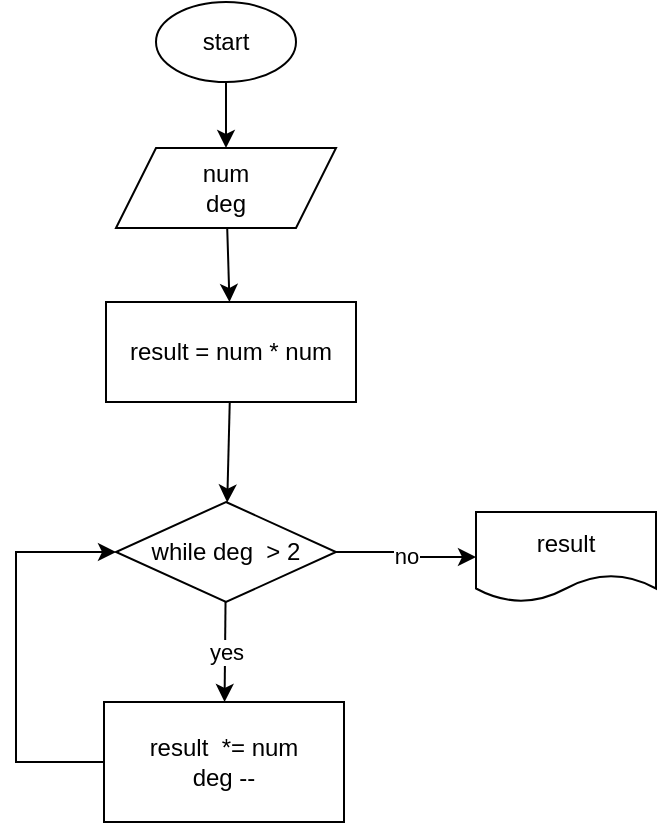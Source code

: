 <mxfile>
    <diagram id="rfafrr06ZwylUKCTlBf8" name="Page-1">
        <mxGraphModel dx="852" dy="484" grid="1" gridSize="10" guides="1" tooltips="1" connect="1" arrows="1" fold="1" page="1" pageScale="1" pageWidth="827" pageHeight="1169" math="0" shadow="0">
            <root>
                <mxCell id="0"/>
                <mxCell id="1" parent="0"/>
                <mxCell id="11" style="edgeStyle=none;html=1;entryX=0.5;entryY=0;entryDx=0;entryDy=0;" edge="1" parent="1" source="2" target="3">
                    <mxGeometry relative="1" as="geometry"/>
                </mxCell>
                <mxCell id="2" value="start" style="ellipse;whiteSpace=wrap;html=1;" vertex="1" parent="1">
                    <mxGeometry x="320" y="20" width="70" height="40" as="geometry"/>
                </mxCell>
                <mxCell id="5" value="" style="edgeStyle=none;html=1;" edge="1" parent="1" source="3" target="4">
                    <mxGeometry relative="1" as="geometry"/>
                </mxCell>
                <mxCell id="3" value="num&lt;br&gt;deg" style="shape=parallelogram;perimeter=parallelogramPerimeter;whiteSpace=wrap;html=1;fixedSize=1;" vertex="1" parent="1">
                    <mxGeometry x="300" y="93" width="110" height="40" as="geometry"/>
                </mxCell>
                <mxCell id="7" value="" style="edgeStyle=none;html=1;" edge="1" parent="1" source="4" target="6">
                    <mxGeometry relative="1" as="geometry"/>
                </mxCell>
                <mxCell id="4" value="result = num * num" style="whiteSpace=wrap;html=1;" vertex="1" parent="1">
                    <mxGeometry x="295" y="170" width="125" height="50" as="geometry"/>
                </mxCell>
                <mxCell id="9" value="yes" style="edgeStyle=none;html=1;" edge="1" parent="1" source="6" target="8">
                    <mxGeometry relative="1" as="geometry"/>
                </mxCell>
                <mxCell id="15" value="no" style="edgeStyle=orthogonalEdgeStyle;rounded=0;html=1;entryX=0;entryY=0.5;entryDx=0;entryDy=0;" edge="1" parent="1" source="6" target="10">
                    <mxGeometry relative="1" as="geometry"/>
                </mxCell>
                <mxCell id="6" value="while deg&amp;nbsp; &amp;gt; 2" style="rhombus;whiteSpace=wrap;html=1;" vertex="1" parent="1">
                    <mxGeometry x="300" y="270" width="110" height="50" as="geometry"/>
                </mxCell>
                <mxCell id="14" style="edgeStyle=orthogonalEdgeStyle;html=1;entryX=0;entryY=0.5;entryDx=0;entryDy=0;rounded=0;" edge="1" parent="1" source="8" target="6">
                    <mxGeometry relative="1" as="geometry">
                        <Array as="points">
                            <mxPoint x="250" y="400"/>
                            <mxPoint x="250" y="295"/>
                        </Array>
                    </mxGeometry>
                </mxCell>
                <mxCell id="8" value="result&amp;nbsp; *= num&lt;br&gt;deg --" style="whiteSpace=wrap;html=1;" vertex="1" parent="1">
                    <mxGeometry x="294" y="370" width="120" height="60" as="geometry"/>
                </mxCell>
                <mxCell id="10" value="result" style="shape=document;whiteSpace=wrap;html=1;boundedLbl=1;" vertex="1" parent="1">
                    <mxGeometry x="480" y="275" width="90" height="45" as="geometry"/>
                </mxCell>
            </root>
        </mxGraphModel>
    </diagram>
</mxfile>